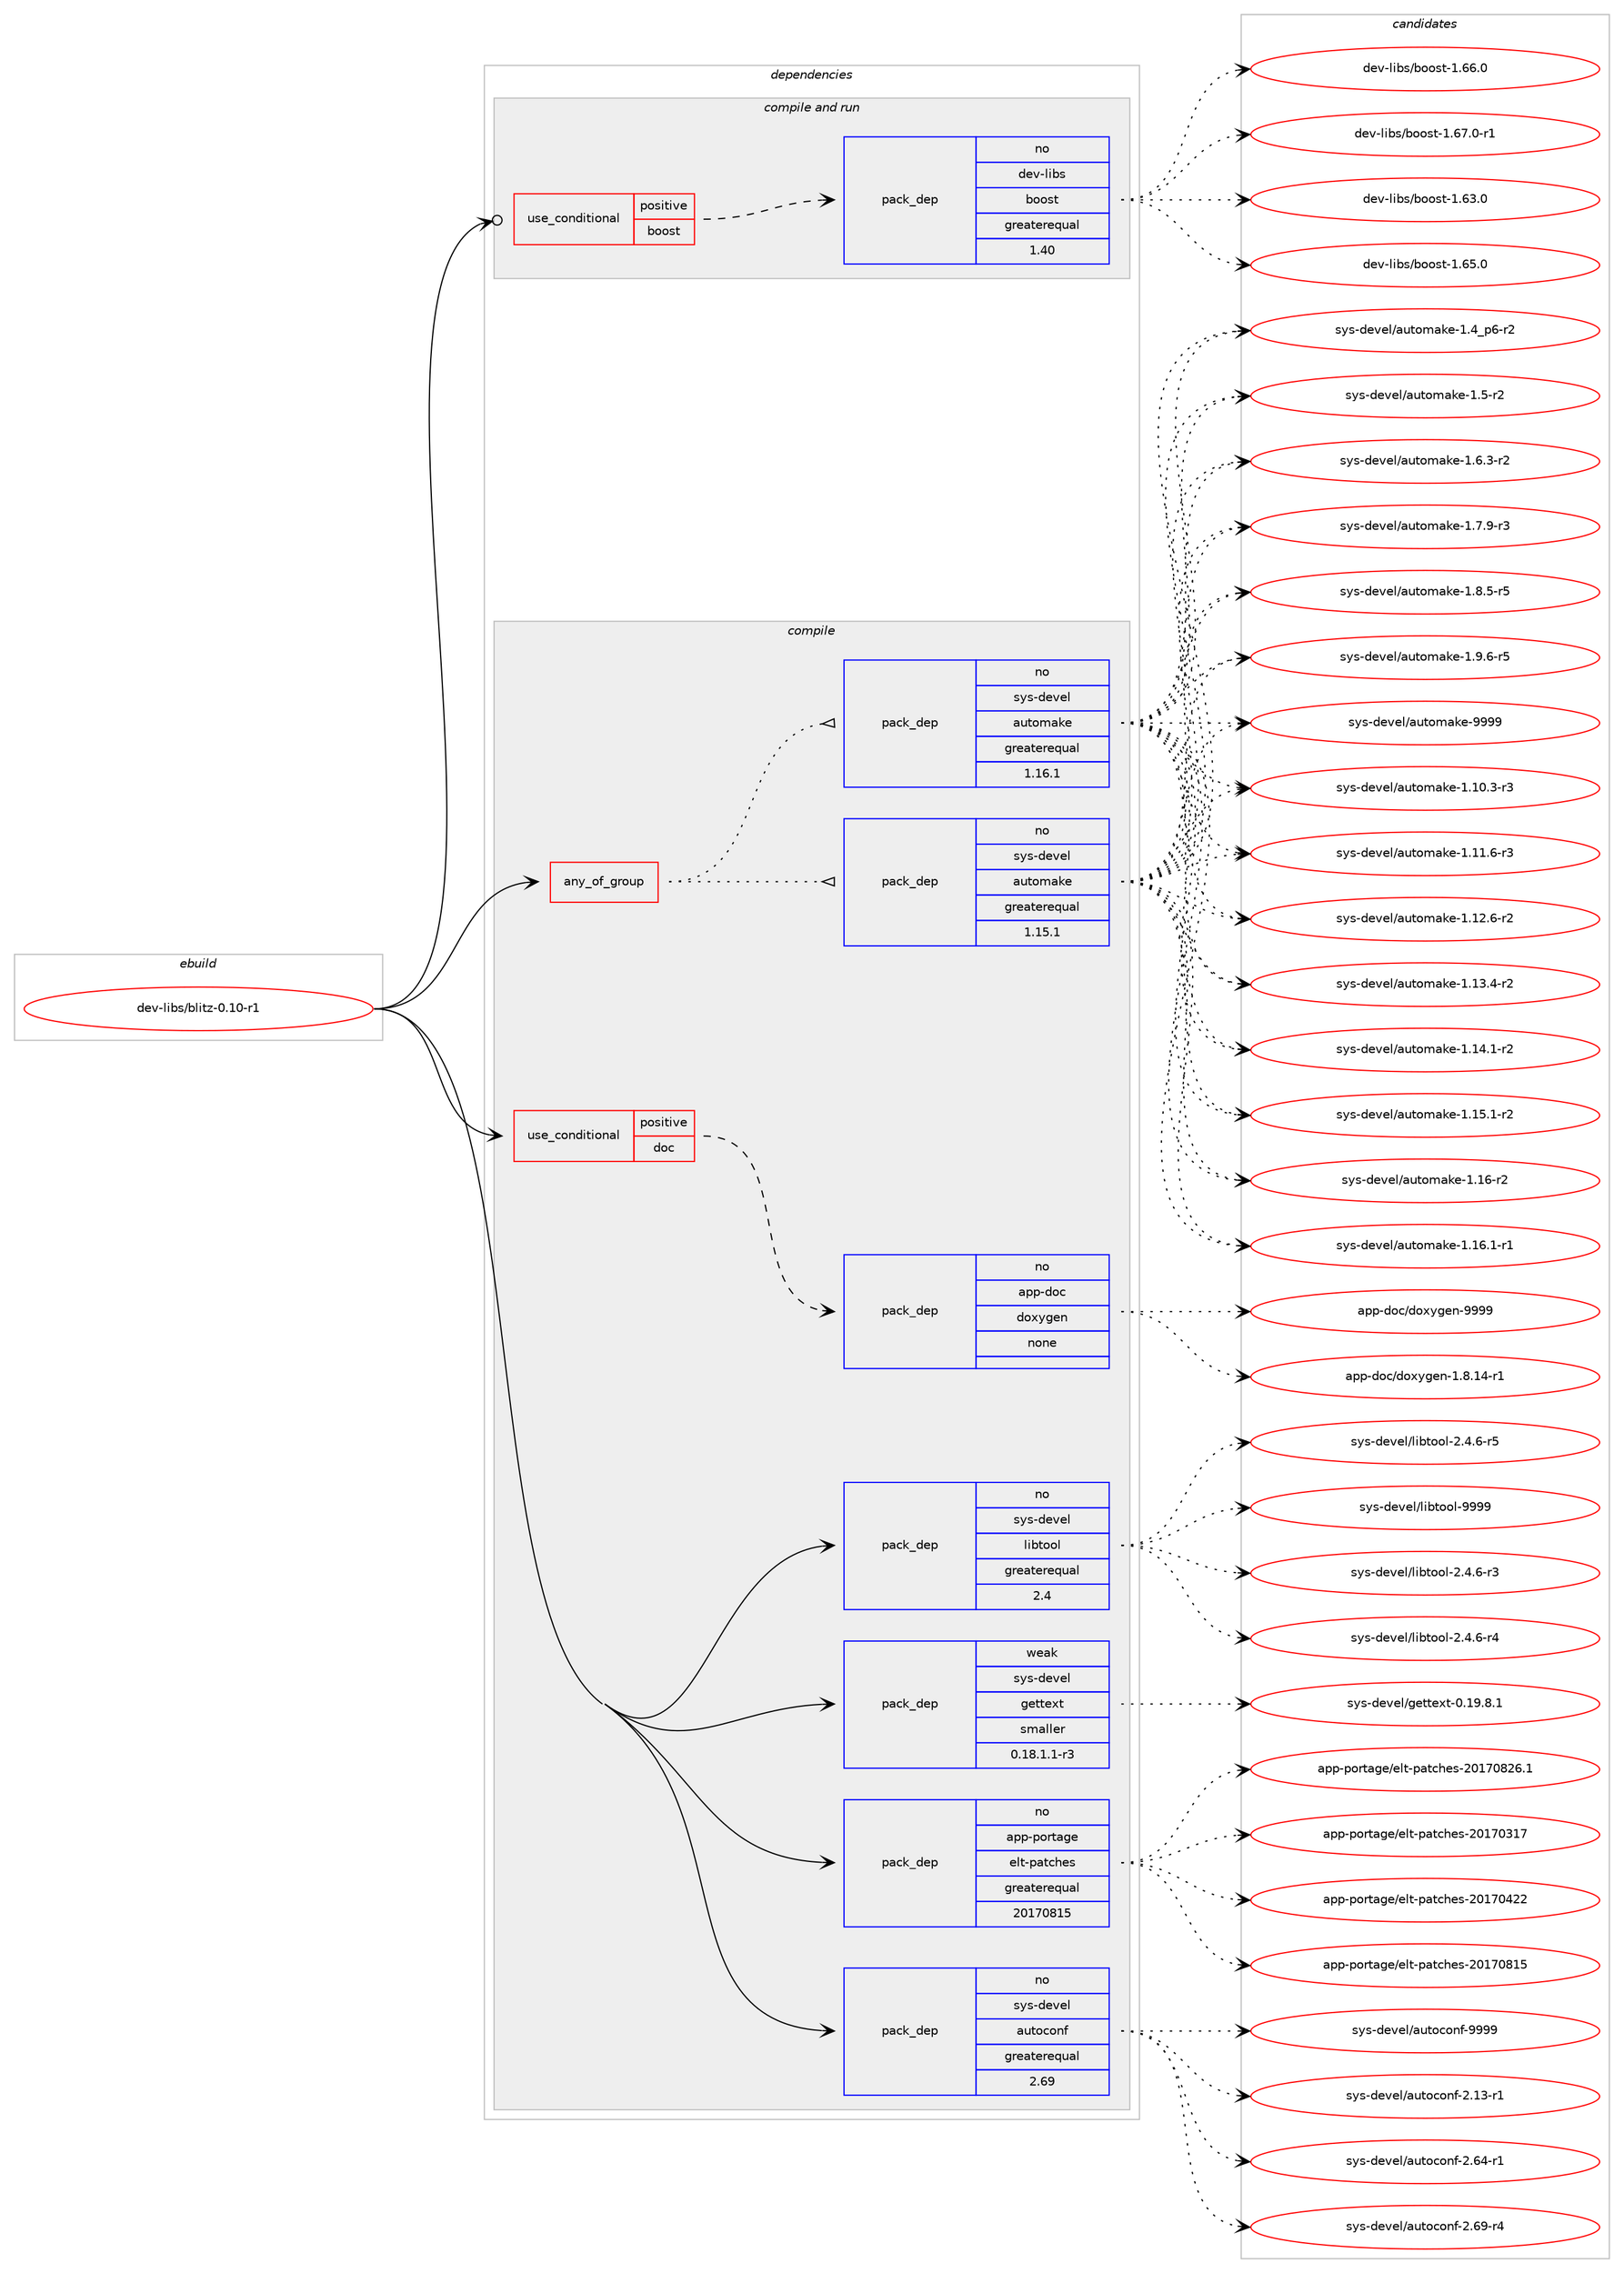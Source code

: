 digraph prolog {

# *************
# Graph options
# *************

newrank=true;
concentrate=true;
compound=true;
graph [rankdir=LR,fontname=Helvetica,fontsize=10,ranksep=1.5];#, ranksep=2.5, nodesep=0.2];
edge  [arrowhead=vee];
node  [fontname=Helvetica,fontsize=10];

# **********
# The ebuild
# **********

subgraph cluster_leftcol {
color=gray;
rank=same;
label=<<i>ebuild</i>>;
id [label="dev-libs/blitz-0.10-r1", color=red, width=4, href="../dev-libs/blitz-0.10-r1.svg"];
}

# ****************
# The dependencies
# ****************

subgraph cluster_midcol {
color=gray;
label=<<i>dependencies</i>>;
subgraph cluster_compile {
fillcolor="#eeeeee";
style=filled;
label=<<i>compile</i>>;
subgraph any22109 {
dependency1364390 [label=<<TABLE BORDER="0" CELLBORDER="1" CELLSPACING="0" CELLPADDING="4"><TR><TD CELLPADDING="10">any_of_group</TD></TR></TABLE>>, shape=none, color=red];subgraph pack976455 {
dependency1364391 [label=<<TABLE BORDER="0" CELLBORDER="1" CELLSPACING="0" CELLPADDING="4" WIDTH="220"><TR><TD ROWSPAN="6" CELLPADDING="30">pack_dep</TD></TR><TR><TD WIDTH="110">no</TD></TR><TR><TD>sys-devel</TD></TR><TR><TD>automake</TD></TR><TR><TD>greaterequal</TD></TR><TR><TD>1.16.1</TD></TR></TABLE>>, shape=none, color=blue];
}
dependency1364390:e -> dependency1364391:w [weight=20,style="dotted",arrowhead="oinv"];
subgraph pack976456 {
dependency1364392 [label=<<TABLE BORDER="0" CELLBORDER="1" CELLSPACING="0" CELLPADDING="4" WIDTH="220"><TR><TD ROWSPAN="6" CELLPADDING="30">pack_dep</TD></TR><TR><TD WIDTH="110">no</TD></TR><TR><TD>sys-devel</TD></TR><TR><TD>automake</TD></TR><TR><TD>greaterequal</TD></TR><TR><TD>1.15.1</TD></TR></TABLE>>, shape=none, color=blue];
}
dependency1364390:e -> dependency1364392:w [weight=20,style="dotted",arrowhead="oinv"];
}
id:e -> dependency1364390:w [weight=20,style="solid",arrowhead="vee"];
subgraph cond365274 {
dependency1364393 [label=<<TABLE BORDER="0" CELLBORDER="1" CELLSPACING="0" CELLPADDING="4"><TR><TD ROWSPAN="3" CELLPADDING="10">use_conditional</TD></TR><TR><TD>positive</TD></TR><TR><TD>doc</TD></TR></TABLE>>, shape=none, color=red];
subgraph pack976457 {
dependency1364394 [label=<<TABLE BORDER="0" CELLBORDER="1" CELLSPACING="0" CELLPADDING="4" WIDTH="220"><TR><TD ROWSPAN="6" CELLPADDING="30">pack_dep</TD></TR><TR><TD WIDTH="110">no</TD></TR><TR><TD>app-doc</TD></TR><TR><TD>doxygen</TD></TR><TR><TD>none</TD></TR><TR><TD></TD></TR></TABLE>>, shape=none, color=blue];
}
dependency1364393:e -> dependency1364394:w [weight=20,style="dashed",arrowhead="vee"];
}
id:e -> dependency1364393:w [weight=20,style="solid",arrowhead="vee"];
subgraph pack976458 {
dependency1364395 [label=<<TABLE BORDER="0" CELLBORDER="1" CELLSPACING="0" CELLPADDING="4" WIDTH="220"><TR><TD ROWSPAN="6" CELLPADDING="30">pack_dep</TD></TR><TR><TD WIDTH="110">no</TD></TR><TR><TD>app-portage</TD></TR><TR><TD>elt-patches</TD></TR><TR><TD>greaterequal</TD></TR><TR><TD>20170815</TD></TR></TABLE>>, shape=none, color=blue];
}
id:e -> dependency1364395:w [weight=20,style="solid",arrowhead="vee"];
subgraph pack976459 {
dependency1364396 [label=<<TABLE BORDER="0" CELLBORDER="1" CELLSPACING="0" CELLPADDING="4" WIDTH="220"><TR><TD ROWSPAN="6" CELLPADDING="30">pack_dep</TD></TR><TR><TD WIDTH="110">no</TD></TR><TR><TD>sys-devel</TD></TR><TR><TD>autoconf</TD></TR><TR><TD>greaterequal</TD></TR><TR><TD>2.69</TD></TR></TABLE>>, shape=none, color=blue];
}
id:e -> dependency1364396:w [weight=20,style="solid",arrowhead="vee"];
subgraph pack976460 {
dependency1364397 [label=<<TABLE BORDER="0" CELLBORDER="1" CELLSPACING="0" CELLPADDING="4" WIDTH="220"><TR><TD ROWSPAN="6" CELLPADDING="30">pack_dep</TD></TR><TR><TD WIDTH="110">no</TD></TR><TR><TD>sys-devel</TD></TR><TR><TD>libtool</TD></TR><TR><TD>greaterequal</TD></TR><TR><TD>2.4</TD></TR></TABLE>>, shape=none, color=blue];
}
id:e -> dependency1364397:w [weight=20,style="solid",arrowhead="vee"];
subgraph pack976461 {
dependency1364398 [label=<<TABLE BORDER="0" CELLBORDER="1" CELLSPACING="0" CELLPADDING="4" WIDTH="220"><TR><TD ROWSPAN="6" CELLPADDING="30">pack_dep</TD></TR><TR><TD WIDTH="110">weak</TD></TR><TR><TD>sys-devel</TD></TR><TR><TD>gettext</TD></TR><TR><TD>smaller</TD></TR><TR><TD>0.18.1.1-r3</TD></TR></TABLE>>, shape=none, color=blue];
}
id:e -> dependency1364398:w [weight=20,style="solid",arrowhead="vee"];
}
subgraph cluster_compileandrun {
fillcolor="#eeeeee";
style=filled;
label=<<i>compile and run</i>>;
subgraph cond365275 {
dependency1364399 [label=<<TABLE BORDER="0" CELLBORDER="1" CELLSPACING="0" CELLPADDING="4"><TR><TD ROWSPAN="3" CELLPADDING="10">use_conditional</TD></TR><TR><TD>positive</TD></TR><TR><TD>boost</TD></TR></TABLE>>, shape=none, color=red];
subgraph pack976462 {
dependency1364400 [label=<<TABLE BORDER="0" CELLBORDER="1" CELLSPACING="0" CELLPADDING="4" WIDTH="220"><TR><TD ROWSPAN="6" CELLPADDING="30">pack_dep</TD></TR><TR><TD WIDTH="110">no</TD></TR><TR><TD>dev-libs</TD></TR><TR><TD>boost</TD></TR><TR><TD>greaterequal</TD></TR><TR><TD>1.40</TD></TR></TABLE>>, shape=none, color=blue];
}
dependency1364399:e -> dependency1364400:w [weight=20,style="dashed",arrowhead="vee"];
}
id:e -> dependency1364399:w [weight=20,style="solid",arrowhead="odotvee"];
}
subgraph cluster_run {
fillcolor="#eeeeee";
style=filled;
label=<<i>run</i>>;
}
}

# **************
# The candidates
# **************

subgraph cluster_choices {
rank=same;
color=gray;
label=<<i>candidates</i>>;

subgraph choice976455 {
color=black;
nodesep=1;
choice11512111545100101118101108479711711611110997107101454946494846514511451 [label="sys-devel/automake-1.10.3-r3", color=red, width=4,href="../sys-devel/automake-1.10.3-r3.svg"];
choice11512111545100101118101108479711711611110997107101454946494946544511451 [label="sys-devel/automake-1.11.6-r3", color=red, width=4,href="../sys-devel/automake-1.11.6-r3.svg"];
choice11512111545100101118101108479711711611110997107101454946495046544511450 [label="sys-devel/automake-1.12.6-r2", color=red, width=4,href="../sys-devel/automake-1.12.6-r2.svg"];
choice11512111545100101118101108479711711611110997107101454946495146524511450 [label="sys-devel/automake-1.13.4-r2", color=red, width=4,href="../sys-devel/automake-1.13.4-r2.svg"];
choice11512111545100101118101108479711711611110997107101454946495246494511450 [label="sys-devel/automake-1.14.1-r2", color=red, width=4,href="../sys-devel/automake-1.14.1-r2.svg"];
choice11512111545100101118101108479711711611110997107101454946495346494511450 [label="sys-devel/automake-1.15.1-r2", color=red, width=4,href="../sys-devel/automake-1.15.1-r2.svg"];
choice1151211154510010111810110847971171161111099710710145494649544511450 [label="sys-devel/automake-1.16-r2", color=red, width=4,href="../sys-devel/automake-1.16-r2.svg"];
choice11512111545100101118101108479711711611110997107101454946495446494511449 [label="sys-devel/automake-1.16.1-r1", color=red, width=4,href="../sys-devel/automake-1.16.1-r1.svg"];
choice115121115451001011181011084797117116111109971071014549465295112544511450 [label="sys-devel/automake-1.4_p6-r2", color=red, width=4,href="../sys-devel/automake-1.4_p6-r2.svg"];
choice11512111545100101118101108479711711611110997107101454946534511450 [label="sys-devel/automake-1.5-r2", color=red, width=4,href="../sys-devel/automake-1.5-r2.svg"];
choice115121115451001011181011084797117116111109971071014549465446514511450 [label="sys-devel/automake-1.6.3-r2", color=red, width=4,href="../sys-devel/automake-1.6.3-r2.svg"];
choice115121115451001011181011084797117116111109971071014549465546574511451 [label="sys-devel/automake-1.7.9-r3", color=red, width=4,href="../sys-devel/automake-1.7.9-r3.svg"];
choice115121115451001011181011084797117116111109971071014549465646534511453 [label="sys-devel/automake-1.8.5-r5", color=red, width=4,href="../sys-devel/automake-1.8.5-r5.svg"];
choice115121115451001011181011084797117116111109971071014549465746544511453 [label="sys-devel/automake-1.9.6-r5", color=red, width=4,href="../sys-devel/automake-1.9.6-r5.svg"];
choice115121115451001011181011084797117116111109971071014557575757 [label="sys-devel/automake-9999", color=red, width=4,href="../sys-devel/automake-9999.svg"];
dependency1364391:e -> choice11512111545100101118101108479711711611110997107101454946494846514511451:w [style=dotted,weight="100"];
dependency1364391:e -> choice11512111545100101118101108479711711611110997107101454946494946544511451:w [style=dotted,weight="100"];
dependency1364391:e -> choice11512111545100101118101108479711711611110997107101454946495046544511450:w [style=dotted,weight="100"];
dependency1364391:e -> choice11512111545100101118101108479711711611110997107101454946495146524511450:w [style=dotted,weight="100"];
dependency1364391:e -> choice11512111545100101118101108479711711611110997107101454946495246494511450:w [style=dotted,weight="100"];
dependency1364391:e -> choice11512111545100101118101108479711711611110997107101454946495346494511450:w [style=dotted,weight="100"];
dependency1364391:e -> choice1151211154510010111810110847971171161111099710710145494649544511450:w [style=dotted,weight="100"];
dependency1364391:e -> choice11512111545100101118101108479711711611110997107101454946495446494511449:w [style=dotted,weight="100"];
dependency1364391:e -> choice115121115451001011181011084797117116111109971071014549465295112544511450:w [style=dotted,weight="100"];
dependency1364391:e -> choice11512111545100101118101108479711711611110997107101454946534511450:w [style=dotted,weight="100"];
dependency1364391:e -> choice115121115451001011181011084797117116111109971071014549465446514511450:w [style=dotted,weight="100"];
dependency1364391:e -> choice115121115451001011181011084797117116111109971071014549465546574511451:w [style=dotted,weight="100"];
dependency1364391:e -> choice115121115451001011181011084797117116111109971071014549465646534511453:w [style=dotted,weight="100"];
dependency1364391:e -> choice115121115451001011181011084797117116111109971071014549465746544511453:w [style=dotted,weight="100"];
dependency1364391:e -> choice115121115451001011181011084797117116111109971071014557575757:w [style=dotted,weight="100"];
}
subgraph choice976456 {
color=black;
nodesep=1;
choice11512111545100101118101108479711711611110997107101454946494846514511451 [label="sys-devel/automake-1.10.3-r3", color=red, width=4,href="../sys-devel/automake-1.10.3-r3.svg"];
choice11512111545100101118101108479711711611110997107101454946494946544511451 [label="sys-devel/automake-1.11.6-r3", color=red, width=4,href="../sys-devel/automake-1.11.6-r3.svg"];
choice11512111545100101118101108479711711611110997107101454946495046544511450 [label="sys-devel/automake-1.12.6-r2", color=red, width=4,href="../sys-devel/automake-1.12.6-r2.svg"];
choice11512111545100101118101108479711711611110997107101454946495146524511450 [label="sys-devel/automake-1.13.4-r2", color=red, width=4,href="../sys-devel/automake-1.13.4-r2.svg"];
choice11512111545100101118101108479711711611110997107101454946495246494511450 [label="sys-devel/automake-1.14.1-r2", color=red, width=4,href="../sys-devel/automake-1.14.1-r2.svg"];
choice11512111545100101118101108479711711611110997107101454946495346494511450 [label="sys-devel/automake-1.15.1-r2", color=red, width=4,href="../sys-devel/automake-1.15.1-r2.svg"];
choice1151211154510010111810110847971171161111099710710145494649544511450 [label="sys-devel/automake-1.16-r2", color=red, width=4,href="../sys-devel/automake-1.16-r2.svg"];
choice11512111545100101118101108479711711611110997107101454946495446494511449 [label="sys-devel/automake-1.16.1-r1", color=red, width=4,href="../sys-devel/automake-1.16.1-r1.svg"];
choice115121115451001011181011084797117116111109971071014549465295112544511450 [label="sys-devel/automake-1.4_p6-r2", color=red, width=4,href="../sys-devel/automake-1.4_p6-r2.svg"];
choice11512111545100101118101108479711711611110997107101454946534511450 [label="sys-devel/automake-1.5-r2", color=red, width=4,href="../sys-devel/automake-1.5-r2.svg"];
choice115121115451001011181011084797117116111109971071014549465446514511450 [label="sys-devel/automake-1.6.3-r2", color=red, width=4,href="../sys-devel/automake-1.6.3-r2.svg"];
choice115121115451001011181011084797117116111109971071014549465546574511451 [label="sys-devel/automake-1.7.9-r3", color=red, width=4,href="../sys-devel/automake-1.7.9-r3.svg"];
choice115121115451001011181011084797117116111109971071014549465646534511453 [label="sys-devel/automake-1.8.5-r5", color=red, width=4,href="../sys-devel/automake-1.8.5-r5.svg"];
choice115121115451001011181011084797117116111109971071014549465746544511453 [label="sys-devel/automake-1.9.6-r5", color=red, width=4,href="../sys-devel/automake-1.9.6-r5.svg"];
choice115121115451001011181011084797117116111109971071014557575757 [label="sys-devel/automake-9999", color=red, width=4,href="../sys-devel/automake-9999.svg"];
dependency1364392:e -> choice11512111545100101118101108479711711611110997107101454946494846514511451:w [style=dotted,weight="100"];
dependency1364392:e -> choice11512111545100101118101108479711711611110997107101454946494946544511451:w [style=dotted,weight="100"];
dependency1364392:e -> choice11512111545100101118101108479711711611110997107101454946495046544511450:w [style=dotted,weight="100"];
dependency1364392:e -> choice11512111545100101118101108479711711611110997107101454946495146524511450:w [style=dotted,weight="100"];
dependency1364392:e -> choice11512111545100101118101108479711711611110997107101454946495246494511450:w [style=dotted,weight="100"];
dependency1364392:e -> choice11512111545100101118101108479711711611110997107101454946495346494511450:w [style=dotted,weight="100"];
dependency1364392:e -> choice1151211154510010111810110847971171161111099710710145494649544511450:w [style=dotted,weight="100"];
dependency1364392:e -> choice11512111545100101118101108479711711611110997107101454946495446494511449:w [style=dotted,weight="100"];
dependency1364392:e -> choice115121115451001011181011084797117116111109971071014549465295112544511450:w [style=dotted,weight="100"];
dependency1364392:e -> choice11512111545100101118101108479711711611110997107101454946534511450:w [style=dotted,weight="100"];
dependency1364392:e -> choice115121115451001011181011084797117116111109971071014549465446514511450:w [style=dotted,weight="100"];
dependency1364392:e -> choice115121115451001011181011084797117116111109971071014549465546574511451:w [style=dotted,weight="100"];
dependency1364392:e -> choice115121115451001011181011084797117116111109971071014549465646534511453:w [style=dotted,weight="100"];
dependency1364392:e -> choice115121115451001011181011084797117116111109971071014549465746544511453:w [style=dotted,weight="100"];
dependency1364392:e -> choice115121115451001011181011084797117116111109971071014557575757:w [style=dotted,weight="100"];
}
subgraph choice976457 {
color=black;
nodesep=1;
choice97112112451001119947100111120121103101110454946564649524511449 [label="app-doc/doxygen-1.8.14-r1", color=red, width=4,href="../app-doc/doxygen-1.8.14-r1.svg"];
choice971121124510011199471001111201211031011104557575757 [label="app-doc/doxygen-9999", color=red, width=4,href="../app-doc/doxygen-9999.svg"];
dependency1364394:e -> choice97112112451001119947100111120121103101110454946564649524511449:w [style=dotted,weight="100"];
dependency1364394:e -> choice971121124510011199471001111201211031011104557575757:w [style=dotted,weight="100"];
}
subgraph choice976458 {
color=black;
nodesep=1;
choice97112112451121111141169710310147101108116451129711699104101115455048495548514955 [label="app-portage/elt-patches-20170317", color=red, width=4,href="../app-portage/elt-patches-20170317.svg"];
choice97112112451121111141169710310147101108116451129711699104101115455048495548525050 [label="app-portage/elt-patches-20170422", color=red, width=4,href="../app-portage/elt-patches-20170422.svg"];
choice97112112451121111141169710310147101108116451129711699104101115455048495548564953 [label="app-portage/elt-patches-20170815", color=red, width=4,href="../app-portage/elt-patches-20170815.svg"];
choice971121124511211111411697103101471011081164511297116991041011154550484955485650544649 [label="app-portage/elt-patches-20170826.1", color=red, width=4,href="../app-portage/elt-patches-20170826.1.svg"];
dependency1364395:e -> choice97112112451121111141169710310147101108116451129711699104101115455048495548514955:w [style=dotted,weight="100"];
dependency1364395:e -> choice97112112451121111141169710310147101108116451129711699104101115455048495548525050:w [style=dotted,weight="100"];
dependency1364395:e -> choice97112112451121111141169710310147101108116451129711699104101115455048495548564953:w [style=dotted,weight="100"];
dependency1364395:e -> choice971121124511211111411697103101471011081164511297116991041011154550484955485650544649:w [style=dotted,weight="100"];
}
subgraph choice976459 {
color=black;
nodesep=1;
choice1151211154510010111810110847971171161119911111010245504649514511449 [label="sys-devel/autoconf-2.13-r1", color=red, width=4,href="../sys-devel/autoconf-2.13-r1.svg"];
choice1151211154510010111810110847971171161119911111010245504654524511449 [label="sys-devel/autoconf-2.64-r1", color=red, width=4,href="../sys-devel/autoconf-2.64-r1.svg"];
choice1151211154510010111810110847971171161119911111010245504654574511452 [label="sys-devel/autoconf-2.69-r4", color=red, width=4,href="../sys-devel/autoconf-2.69-r4.svg"];
choice115121115451001011181011084797117116111991111101024557575757 [label="sys-devel/autoconf-9999", color=red, width=4,href="../sys-devel/autoconf-9999.svg"];
dependency1364396:e -> choice1151211154510010111810110847971171161119911111010245504649514511449:w [style=dotted,weight="100"];
dependency1364396:e -> choice1151211154510010111810110847971171161119911111010245504654524511449:w [style=dotted,weight="100"];
dependency1364396:e -> choice1151211154510010111810110847971171161119911111010245504654574511452:w [style=dotted,weight="100"];
dependency1364396:e -> choice115121115451001011181011084797117116111991111101024557575757:w [style=dotted,weight="100"];
}
subgraph choice976460 {
color=black;
nodesep=1;
choice1151211154510010111810110847108105981161111111084550465246544511451 [label="sys-devel/libtool-2.4.6-r3", color=red, width=4,href="../sys-devel/libtool-2.4.6-r3.svg"];
choice1151211154510010111810110847108105981161111111084550465246544511452 [label="sys-devel/libtool-2.4.6-r4", color=red, width=4,href="../sys-devel/libtool-2.4.6-r4.svg"];
choice1151211154510010111810110847108105981161111111084550465246544511453 [label="sys-devel/libtool-2.4.6-r5", color=red, width=4,href="../sys-devel/libtool-2.4.6-r5.svg"];
choice1151211154510010111810110847108105981161111111084557575757 [label="sys-devel/libtool-9999", color=red, width=4,href="../sys-devel/libtool-9999.svg"];
dependency1364397:e -> choice1151211154510010111810110847108105981161111111084550465246544511451:w [style=dotted,weight="100"];
dependency1364397:e -> choice1151211154510010111810110847108105981161111111084550465246544511452:w [style=dotted,weight="100"];
dependency1364397:e -> choice1151211154510010111810110847108105981161111111084550465246544511453:w [style=dotted,weight="100"];
dependency1364397:e -> choice1151211154510010111810110847108105981161111111084557575757:w [style=dotted,weight="100"];
}
subgraph choice976461 {
color=black;
nodesep=1;
choice1151211154510010111810110847103101116116101120116454846495746564649 [label="sys-devel/gettext-0.19.8.1", color=red, width=4,href="../sys-devel/gettext-0.19.8.1.svg"];
dependency1364398:e -> choice1151211154510010111810110847103101116116101120116454846495746564649:w [style=dotted,weight="100"];
}
subgraph choice976462 {
color=black;
nodesep=1;
choice1001011184510810598115479811111111511645494654514648 [label="dev-libs/boost-1.63.0", color=red, width=4,href="../dev-libs/boost-1.63.0.svg"];
choice1001011184510810598115479811111111511645494654534648 [label="dev-libs/boost-1.65.0", color=red, width=4,href="../dev-libs/boost-1.65.0.svg"];
choice1001011184510810598115479811111111511645494654544648 [label="dev-libs/boost-1.66.0", color=red, width=4,href="../dev-libs/boost-1.66.0.svg"];
choice10010111845108105981154798111111115116454946545546484511449 [label="dev-libs/boost-1.67.0-r1", color=red, width=4,href="../dev-libs/boost-1.67.0-r1.svg"];
dependency1364400:e -> choice1001011184510810598115479811111111511645494654514648:w [style=dotted,weight="100"];
dependency1364400:e -> choice1001011184510810598115479811111111511645494654534648:w [style=dotted,weight="100"];
dependency1364400:e -> choice1001011184510810598115479811111111511645494654544648:w [style=dotted,weight="100"];
dependency1364400:e -> choice10010111845108105981154798111111115116454946545546484511449:w [style=dotted,weight="100"];
}
}

}
